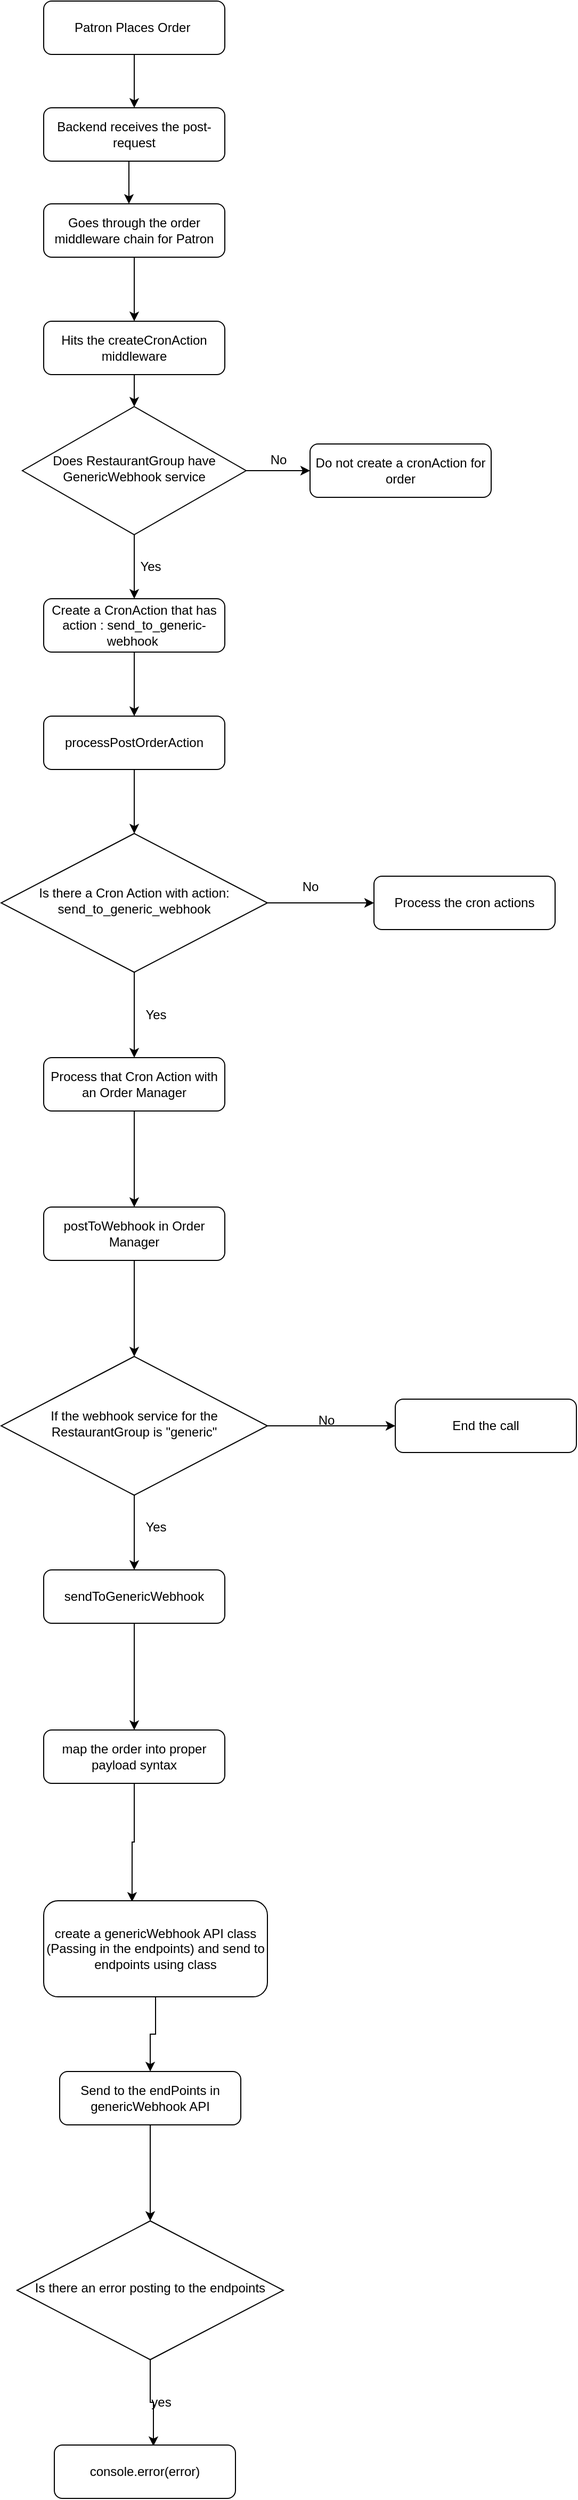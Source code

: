 <mxfile version="13.7.5" type="github">
  <diagram id="C5RBs43oDa-KdzZeNtuy" name="Page-1">
    <mxGraphModel dx="1666" dy="771" grid="1" gridSize="10" guides="1" tooltips="1" connect="1" arrows="1" fold="1" page="1" pageScale="1" pageWidth="827" pageHeight="1169" math="0" shadow="0">
      <root>
        <mxCell id="WIyWlLk6GJQsqaUBKTNV-0" />
        <mxCell id="WIyWlLk6GJQsqaUBKTNV-1" parent="WIyWlLk6GJQsqaUBKTNV-0" />
        <mxCell id="mHLz-aS2O-KmqXBxaff4-0" value="Patron Places Order&amp;nbsp;" style="rounded=1;whiteSpace=wrap;html=1;fontSize=12;glass=0;strokeWidth=1;shadow=0;" vertex="1" parent="WIyWlLk6GJQsqaUBKTNV-1">
          <mxGeometry x="610" y="60" width="170" height="50" as="geometry" />
        </mxCell>
        <mxCell id="mHLz-aS2O-KmqXBxaff4-2" value="" style="endArrow=classic;html=1;exitX=0.5;exitY=1;exitDx=0;exitDy=0;" edge="1" parent="WIyWlLk6GJQsqaUBKTNV-1" source="mHLz-aS2O-KmqXBxaff4-0">
          <mxGeometry width="50" height="50" relative="1" as="geometry">
            <mxPoint x="700" y="180" as="sourcePoint" />
            <mxPoint x="695" y="160" as="targetPoint" />
          </mxGeometry>
        </mxCell>
        <mxCell id="mHLz-aS2O-KmqXBxaff4-4" value="Backend receives the post-request" style="rounded=1;whiteSpace=wrap;html=1;fontSize=12;glass=0;strokeWidth=1;shadow=0;" vertex="1" parent="WIyWlLk6GJQsqaUBKTNV-1">
          <mxGeometry x="610" y="160" width="170" height="50" as="geometry" />
        </mxCell>
        <mxCell id="mHLz-aS2O-KmqXBxaff4-5" value="" style="endArrow=classic;html=1;exitX=0.5;exitY=1;exitDx=0;exitDy=0;" edge="1" parent="WIyWlLk6GJQsqaUBKTNV-1">
          <mxGeometry width="50" height="50" relative="1" as="geometry">
            <mxPoint x="690" y="210" as="sourcePoint" />
            <mxPoint x="690" y="250" as="targetPoint" />
          </mxGeometry>
        </mxCell>
        <mxCell id="mHLz-aS2O-KmqXBxaff4-14" style="edgeStyle=orthogonalEdgeStyle;rounded=0;orthogonalLoop=1;jettySize=auto;html=1;exitX=0.5;exitY=1;exitDx=0;exitDy=0;" edge="1" parent="WIyWlLk6GJQsqaUBKTNV-1" source="mHLz-aS2O-KmqXBxaff4-6" target="mHLz-aS2O-KmqXBxaff4-9">
          <mxGeometry relative="1" as="geometry" />
        </mxCell>
        <mxCell id="mHLz-aS2O-KmqXBxaff4-6" value="Goes through the order middleware chain for Patron" style="rounded=1;whiteSpace=wrap;html=1;fontSize=12;glass=0;strokeWidth=1;shadow=0;" vertex="1" parent="WIyWlLk6GJQsqaUBKTNV-1">
          <mxGeometry x="610" y="250" width="170" height="50" as="geometry" />
        </mxCell>
        <mxCell id="mHLz-aS2O-KmqXBxaff4-15" style="edgeStyle=orthogonalEdgeStyle;rounded=0;orthogonalLoop=1;jettySize=auto;html=1;" edge="1" parent="WIyWlLk6GJQsqaUBKTNV-1" source="mHLz-aS2O-KmqXBxaff4-9" target="mHLz-aS2O-KmqXBxaff4-11">
          <mxGeometry relative="1" as="geometry" />
        </mxCell>
        <mxCell id="mHLz-aS2O-KmqXBxaff4-9" value="Hits the createCronAction middleware" style="rounded=1;whiteSpace=wrap;html=1;fontSize=12;glass=0;strokeWidth=1;shadow=0;" vertex="1" parent="WIyWlLk6GJQsqaUBKTNV-1">
          <mxGeometry x="610" y="360" width="170" height="50" as="geometry" />
        </mxCell>
        <mxCell id="mHLz-aS2O-KmqXBxaff4-10" value="Do not create a cronAction for order" style="rounded=1;whiteSpace=wrap;html=1;fontSize=12;glass=0;strokeWidth=1;shadow=0;" vertex="1" parent="WIyWlLk6GJQsqaUBKTNV-1">
          <mxGeometry x="860" y="475" width="170" height="50" as="geometry" />
        </mxCell>
        <mxCell id="mHLz-aS2O-KmqXBxaff4-16" style="edgeStyle=orthogonalEdgeStyle;rounded=0;orthogonalLoop=1;jettySize=auto;html=1;entryX=0;entryY=0.5;entryDx=0;entryDy=0;" edge="1" parent="WIyWlLk6GJQsqaUBKTNV-1" source="mHLz-aS2O-KmqXBxaff4-11" target="mHLz-aS2O-KmqXBxaff4-10">
          <mxGeometry relative="1" as="geometry" />
        </mxCell>
        <mxCell id="mHLz-aS2O-KmqXBxaff4-17" style="edgeStyle=orthogonalEdgeStyle;rounded=0;orthogonalLoop=1;jettySize=auto;html=1;entryX=0.5;entryY=0;entryDx=0;entryDy=0;" edge="1" parent="WIyWlLk6GJQsqaUBKTNV-1" source="mHLz-aS2O-KmqXBxaff4-11" target="mHLz-aS2O-KmqXBxaff4-12">
          <mxGeometry relative="1" as="geometry" />
        </mxCell>
        <mxCell id="mHLz-aS2O-KmqXBxaff4-11" value="Does RestaurantGroup have GenericWebhook service" style="rhombus;whiteSpace=wrap;html=1;shadow=0;fontFamily=Helvetica;fontSize=12;align=center;strokeWidth=1;spacing=6;spacingTop=-4;" vertex="1" parent="WIyWlLk6GJQsqaUBKTNV-1">
          <mxGeometry x="590" y="440" width="210" height="120" as="geometry" />
        </mxCell>
        <mxCell id="mHLz-aS2O-KmqXBxaff4-22" style="edgeStyle=orthogonalEdgeStyle;rounded=0;orthogonalLoop=1;jettySize=auto;html=1;entryX=0.5;entryY=0;entryDx=0;entryDy=0;" edge="1" parent="WIyWlLk6GJQsqaUBKTNV-1" source="mHLz-aS2O-KmqXBxaff4-12" target="mHLz-aS2O-KmqXBxaff4-21">
          <mxGeometry relative="1" as="geometry" />
        </mxCell>
        <mxCell id="mHLz-aS2O-KmqXBxaff4-12" value="Create a CronAction that has action : send_to_generic-webhook&amp;nbsp;" style="rounded=1;whiteSpace=wrap;html=1;fontSize=12;glass=0;strokeWidth=1;shadow=0;" vertex="1" parent="WIyWlLk6GJQsqaUBKTNV-1">
          <mxGeometry x="610" y="620" width="170" height="50" as="geometry" />
        </mxCell>
        <mxCell id="mHLz-aS2O-KmqXBxaff4-18" value="No" style="text;html=1;align=center;verticalAlign=middle;resizable=0;points=[];autosize=1;" vertex="1" parent="WIyWlLk6GJQsqaUBKTNV-1">
          <mxGeometry x="815" y="480" width="30" height="20" as="geometry" />
        </mxCell>
        <mxCell id="mHLz-aS2O-KmqXBxaff4-19" value="Yes" style="text;html=1;align=center;verticalAlign=middle;resizable=0;points=[];autosize=1;" vertex="1" parent="WIyWlLk6GJQsqaUBKTNV-1">
          <mxGeometry x="690" y="580" width="40" height="20" as="geometry" />
        </mxCell>
        <mxCell id="mHLz-aS2O-KmqXBxaff4-33" style="edgeStyle=orthogonalEdgeStyle;rounded=0;orthogonalLoop=1;jettySize=auto;html=1;" edge="1" parent="WIyWlLk6GJQsqaUBKTNV-1" source="mHLz-aS2O-KmqXBxaff4-21" target="mHLz-aS2O-KmqXBxaff4-23">
          <mxGeometry relative="1" as="geometry" />
        </mxCell>
        <mxCell id="mHLz-aS2O-KmqXBxaff4-21" value="processPostOrderAction" style="rounded=1;whiteSpace=wrap;html=1;fontSize=12;glass=0;strokeWidth=1;shadow=0;" vertex="1" parent="WIyWlLk6GJQsqaUBKTNV-1">
          <mxGeometry x="610" y="730" width="170" height="50" as="geometry" />
        </mxCell>
        <mxCell id="mHLz-aS2O-KmqXBxaff4-34" style="edgeStyle=orthogonalEdgeStyle;rounded=0;orthogonalLoop=1;jettySize=auto;html=1;entryX=0.5;entryY=0;entryDx=0;entryDy=0;" edge="1" parent="WIyWlLk6GJQsqaUBKTNV-1" source="mHLz-aS2O-KmqXBxaff4-23" target="mHLz-aS2O-KmqXBxaff4-24">
          <mxGeometry relative="1" as="geometry" />
        </mxCell>
        <mxCell id="mHLz-aS2O-KmqXBxaff4-49" style="edgeStyle=orthogonalEdgeStyle;rounded=0;orthogonalLoop=1;jettySize=auto;html=1;" edge="1" parent="WIyWlLk6GJQsqaUBKTNV-1" source="mHLz-aS2O-KmqXBxaff4-23">
          <mxGeometry relative="1" as="geometry">
            <mxPoint x="920" y="905" as="targetPoint" />
          </mxGeometry>
        </mxCell>
        <mxCell id="mHLz-aS2O-KmqXBxaff4-23" value="Is there a Cron Action with action: send_to_generic_webhook" style="rhombus;whiteSpace=wrap;html=1;shadow=0;fontFamily=Helvetica;fontSize=12;align=center;strokeWidth=1;spacing=6;spacingTop=-4;" vertex="1" parent="WIyWlLk6GJQsqaUBKTNV-1">
          <mxGeometry x="570" y="840" width="250" height="130" as="geometry" />
        </mxCell>
        <mxCell id="mHLz-aS2O-KmqXBxaff4-35" style="edgeStyle=orthogonalEdgeStyle;rounded=0;orthogonalLoop=1;jettySize=auto;html=1;" edge="1" parent="WIyWlLk6GJQsqaUBKTNV-1" source="mHLz-aS2O-KmqXBxaff4-24" target="mHLz-aS2O-KmqXBxaff4-25">
          <mxGeometry relative="1" as="geometry" />
        </mxCell>
        <mxCell id="mHLz-aS2O-KmqXBxaff4-24" value="Process that Cron Action with an Order Manager" style="rounded=1;whiteSpace=wrap;html=1;fontSize=12;glass=0;strokeWidth=1;shadow=0;" vertex="1" parent="WIyWlLk6GJQsqaUBKTNV-1">
          <mxGeometry x="610" y="1050" width="170" height="50" as="geometry" />
        </mxCell>
        <mxCell id="mHLz-aS2O-KmqXBxaff4-36" style="edgeStyle=orthogonalEdgeStyle;rounded=0;orthogonalLoop=1;jettySize=auto;html=1;" edge="1" parent="WIyWlLk6GJQsqaUBKTNV-1" source="mHLz-aS2O-KmqXBxaff4-25" target="mHLz-aS2O-KmqXBxaff4-26">
          <mxGeometry relative="1" as="geometry" />
        </mxCell>
        <mxCell id="mHLz-aS2O-KmqXBxaff4-25" value="postToWebhook in Order Manager" style="rounded=1;whiteSpace=wrap;html=1;fontSize=12;glass=0;strokeWidth=1;shadow=0;" vertex="1" parent="WIyWlLk6GJQsqaUBKTNV-1">
          <mxGeometry x="610" y="1190" width="170" height="50" as="geometry" />
        </mxCell>
        <mxCell id="mHLz-aS2O-KmqXBxaff4-37" style="edgeStyle=orthogonalEdgeStyle;rounded=0;orthogonalLoop=1;jettySize=auto;html=1;" edge="1" parent="WIyWlLk6GJQsqaUBKTNV-1" source="mHLz-aS2O-KmqXBxaff4-26" target="mHLz-aS2O-KmqXBxaff4-27">
          <mxGeometry relative="1" as="geometry" />
        </mxCell>
        <mxCell id="mHLz-aS2O-KmqXBxaff4-44" style="edgeStyle=orthogonalEdgeStyle;rounded=0;orthogonalLoop=1;jettySize=auto;html=1;entryX=0;entryY=0.5;entryDx=0;entryDy=0;" edge="1" parent="WIyWlLk6GJQsqaUBKTNV-1" source="mHLz-aS2O-KmqXBxaff4-26" target="mHLz-aS2O-KmqXBxaff4-43">
          <mxGeometry relative="1" as="geometry" />
        </mxCell>
        <mxCell id="mHLz-aS2O-KmqXBxaff4-26" value="If the webhook service for the RestaurantGroup is &quot;generic&quot;" style="rhombus;whiteSpace=wrap;html=1;shadow=0;fontFamily=Helvetica;fontSize=12;align=center;strokeWidth=1;spacing=6;spacingTop=-4;" vertex="1" parent="WIyWlLk6GJQsqaUBKTNV-1">
          <mxGeometry x="570" y="1330" width="250" height="130" as="geometry" />
        </mxCell>
        <mxCell id="mHLz-aS2O-KmqXBxaff4-38" style="edgeStyle=orthogonalEdgeStyle;rounded=0;orthogonalLoop=1;jettySize=auto;html=1;entryX=0.5;entryY=0;entryDx=0;entryDy=0;" edge="1" parent="WIyWlLk6GJQsqaUBKTNV-1" source="mHLz-aS2O-KmqXBxaff4-27" target="mHLz-aS2O-KmqXBxaff4-28">
          <mxGeometry relative="1" as="geometry" />
        </mxCell>
        <mxCell id="mHLz-aS2O-KmqXBxaff4-27" value="sendToGenericWebhook" style="rounded=1;whiteSpace=wrap;html=1;fontSize=12;glass=0;strokeWidth=1;shadow=0;" vertex="1" parent="WIyWlLk6GJQsqaUBKTNV-1">
          <mxGeometry x="610" y="1530" width="170" height="50" as="geometry" />
        </mxCell>
        <mxCell id="mHLz-aS2O-KmqXBxaff4-39" style="edgeStyle=orthogonalEdgeStyle;rounded=0;orthogonalLoop=1;jettySize=auto;html=1;entryX=0.395;entryY=0.011;entryDx=0;entryDy=0;entryPerimeter=0;" edge="1" parent="WIyWlLk6GJQsqaUBKTNV-1" source="mHLz-aS2O-KmqXBxaff4-28" target="mHLz-aS2O-KmqXBxaff4-29">
          <mxGeometry relative="1" as="geometry" />
        </mxCell>
        <mxCell id="mHLz-aS2O-KmqXBxaff4-28" value="map the order into proper payload syntax&lt;span style=&quot;color: rgba(0 , 0 , 0 , 0) ; font-family: monospace ; font-size: 0px&quot;&gt;%3CmxGraphModel%3E%3Croot%3E%3CmxCell%20id%3D%220%22%2F%3E%3CmxCell%20id%3D%221%22%20parent%3D%220%22%2F%3E%3CmxCell%20id%3D%222%22%20value%3D%22sendToGenericWebhook%22%20style%3D%22rounded%3D1%3BwhiteSpace%3Dwrap%3Bhtml%3D1%3BfontSize%3D12%3Bglass%3D0%3BstrokeWidth%3D1%3Bshadow%3D0%3B%22%20vertex%3D%221%22%20parent%3D%221%22%3E%3CmxGeometry%20x%3D%22610%22%20y%3D%221530%22%20width%3D%22170%22%20height%3D%2250%22%20as%3D%22geometry%22%2F%3E%3C%2FmxCell%3E%3C%2Froot%3E%3C%2FmxGraphModel%3E&lt;/span&gt;" style="rounded=1;whiteSpace=wrap;html=1;fontSize=12;glass=0;strokeWidth=1;shadow=0;" vertex="1" parent="WIyWlLk6GJQsqaUBKTNV-1">
          <mxGeometry x="610" y="1680" width="170" height="50" as="geometry" />
        </mxCell>
        <mxCell id="mHLz-aS2O-KmqXBxaff4-40" style="edgeStyle=orthogonalEdgeStyle;rounded=0;orthogonalLoop=1;jettySize=auto;html=1;entryX=0.5;entryY=0;entryDx=0;entryDy=0;" edge="1" parent="WIyWlLk6GJQsqaUBKTNV-1" source="mHLz-aS2O-KmqXBxaff4-29" target="mHLz-aS2O-KmqXBxaff4-30">
          <mxGeometry relative="1" as="geometry" />
        </mxCell>
        <mxCell id="mHLz-aS2O-KmqXBxaff4-29" value="create a genericWebhook API class (Passing in the endpoints) and send to endpoints using class" style="rounded=1;whiteSpace=wrap;html=1;fontSize=12;glass=0;strokeWidth=1;shadow=0;" vertex="1" parent="WIyWlLk6GJQsqaUBKTNV-1">
          <mxGeometry x="610" y="1840" width="210" height="90" as="geometry" />
        </mxCell>
        <mxCell id="mHLz-aS2O-KmqXBxaff4-41" style="edgeStyle=orthogonalEdgeStyle;rounded=0;orthogonalLoop=1;jettySize=auto;html=1;entryX=0.5;entryY=0;entryDx=0;entryDy=0;" edge="1" parent="WIyWlLk6GJQsqaUBKTNV-1" source="mHLz-aS2O-KmqXBxaff4-30" target="mHLz-aS2O-KmqXBxaff4-31">
          <mxGeometry relative="1" as="geometry" />
        </mxCell>
        <mxCell id="mHLz-aS2O-KmqXBxaff4-30" value="Send to the endPoints in genericWebhook API" style="rounded=1;whiteSpace=wrap;html=1;fontSize=12;glass=0;strokeWidth=1;shadow=0;" vertex="1" parent="WIyWlLk6GJQsqaUBKTNV-1">
          <mxGeometry x="625" y="2000" width="170" height="50" as="geometry" />
        </mxCell>
        <mxCell id="mHLz-aS2O-KmqXBxaff4-42" style="edgeStyle=orthogonalEdgeStyle;rounded=0;orthogonalLoop=1;jettySize=auto;html=1;entryX=0.547;entryY=0.02;entryDx=0;entryDy=0;entryPerimeter=0;" edge="1" parent="WIyWlLk6GJQsqaUBKTNV-1" source="mHLz-aS2O-KmqXBxaff4-31" target="mHLz-aS2O-KmqXBxaff4-32">
          <mxGeometry relative="1" as="geometry" />
        </mxCell>
        <mxCell id="mHLz-aS2O-KmqXBxaff4-31" value="Is there an error posting to the endpoints" style="rhombus;whiteSpace=wrap;html=1;shadow=0;fontFamily=Helvetica;fontSize=12;align=center;strokeWidth=1;spacing=6;spacingTop=-4;" vertex="1" parent="WIyWlLk6GJQsqaUBKTNV-1">
          <mxGeometry x="585" y="2140" width="250" height="130" as="geometry" />
        </mxCell>
        <mxCell id="mHLz-aS2O-KmqXBxaff4-32" value="console.error(error)" style="rounded=1;whiteSpace=wrap;html=1;fontSize=12;glass=0;strokeWidth=1;shadow=0;" vertex="1" parent="WIyWlLk6GJQsqaUBKTNV-1">
          <mxGeometry x="620" y="2350" width="170" height="50" as="geometry" />
        </mxCell>
        <mxCell id="mHLz-aS2O-KmqXBxaff4-43" value="End the call" style="rounded=1;whiteSpace=wrap;html=1;fontSize=12;glass=0;strokeWidth=1;shadow=0;" vertex="1" parent="WIyWlLk6GJQsqaUBKTNV-1">
          <mxGeometry x="940" y="1370" width="170" height="50" as="geometry" />
        </mxCell>
        <mxCell id="mHLz-aS2O-KmqXBxaff4-45" value="No" style="text;html=1;align=center;verticalAlign=middle;resizable=0;points=[];autosize=1;" vertex="1" parent="WIyWlLk6GJQsqaUBKTNV-1">
          <mxGeometry x="860" y="1380" width="30" height="20" as="geometry" />
        </mxCell>
        <mxCell id="mHLz-aS2O-KmqXBxaff4-46" value="Yes" style="text;html=1;align=center;verticalAlign=middle;resizable=0;points=[];autosize=1;" vertex="1" parent="WIyWlLk6GJQsqaUBKTNV-1">
          <mxGeometry x="695" y="1480" width="40" height="20" as="geometry" />
        </mxCell>
        <mxCell id="mHLz-aS2O-KmqXBxaff4-47" value="yes" style="text;html=1;align=center;verticalAlign=middle;resizable=0;points=[];autosize=1;" vertex="1" parent="WIyWlLk6GJQsqaUBKTNV-1">
          <mxGeometry x="705" y="2300" width="30" height="20" as="geometry" />
        </mxCell>
        <mxCell id="mHLz-aS2O-KmqXBxaff4-50" value="Process the cron actions" style="rounded=1;whiteSpace=wrap;html=1;fontSize=12;glass=0;strokeWidth=1;shadow=0;" vertex="1" parent="WIyWlLk6GJQsqaUBKTNV-1">
          <mxGeometry x="920" y="880" width="170" height="50" as="geometry" />
        </mxCell>
        <mxCell id="mHLz-aS2O-KmqXBxaff4-51" value="No" style="text;html=1;align=center;verticalAlign=middle;resizable=0;points=[];autosize=1;" vertex="1" parent="WIyWlLk6GJQsqaUBKTNV-1">
          <mxGeometry x="845" y="880" width="30" height="20" as="geometry" />
        </mxCell>
        <mxCell id="mHLz-aS2O-KmqXBxaff4-52" value="Yes" style="text;html=1;align=center;verticalAlign=middle;resizable=0;points=[];autosize=1;" vertex="1" parent="WIyWlLk6GJQsqaUBKTNV-1">
          <mxGeometry x="695" y="1000" width="40" height="20" as="geometry" />
        </mxCell>
      </root>
    </mxGraphModel>
  </diagram>
</mxfile>
